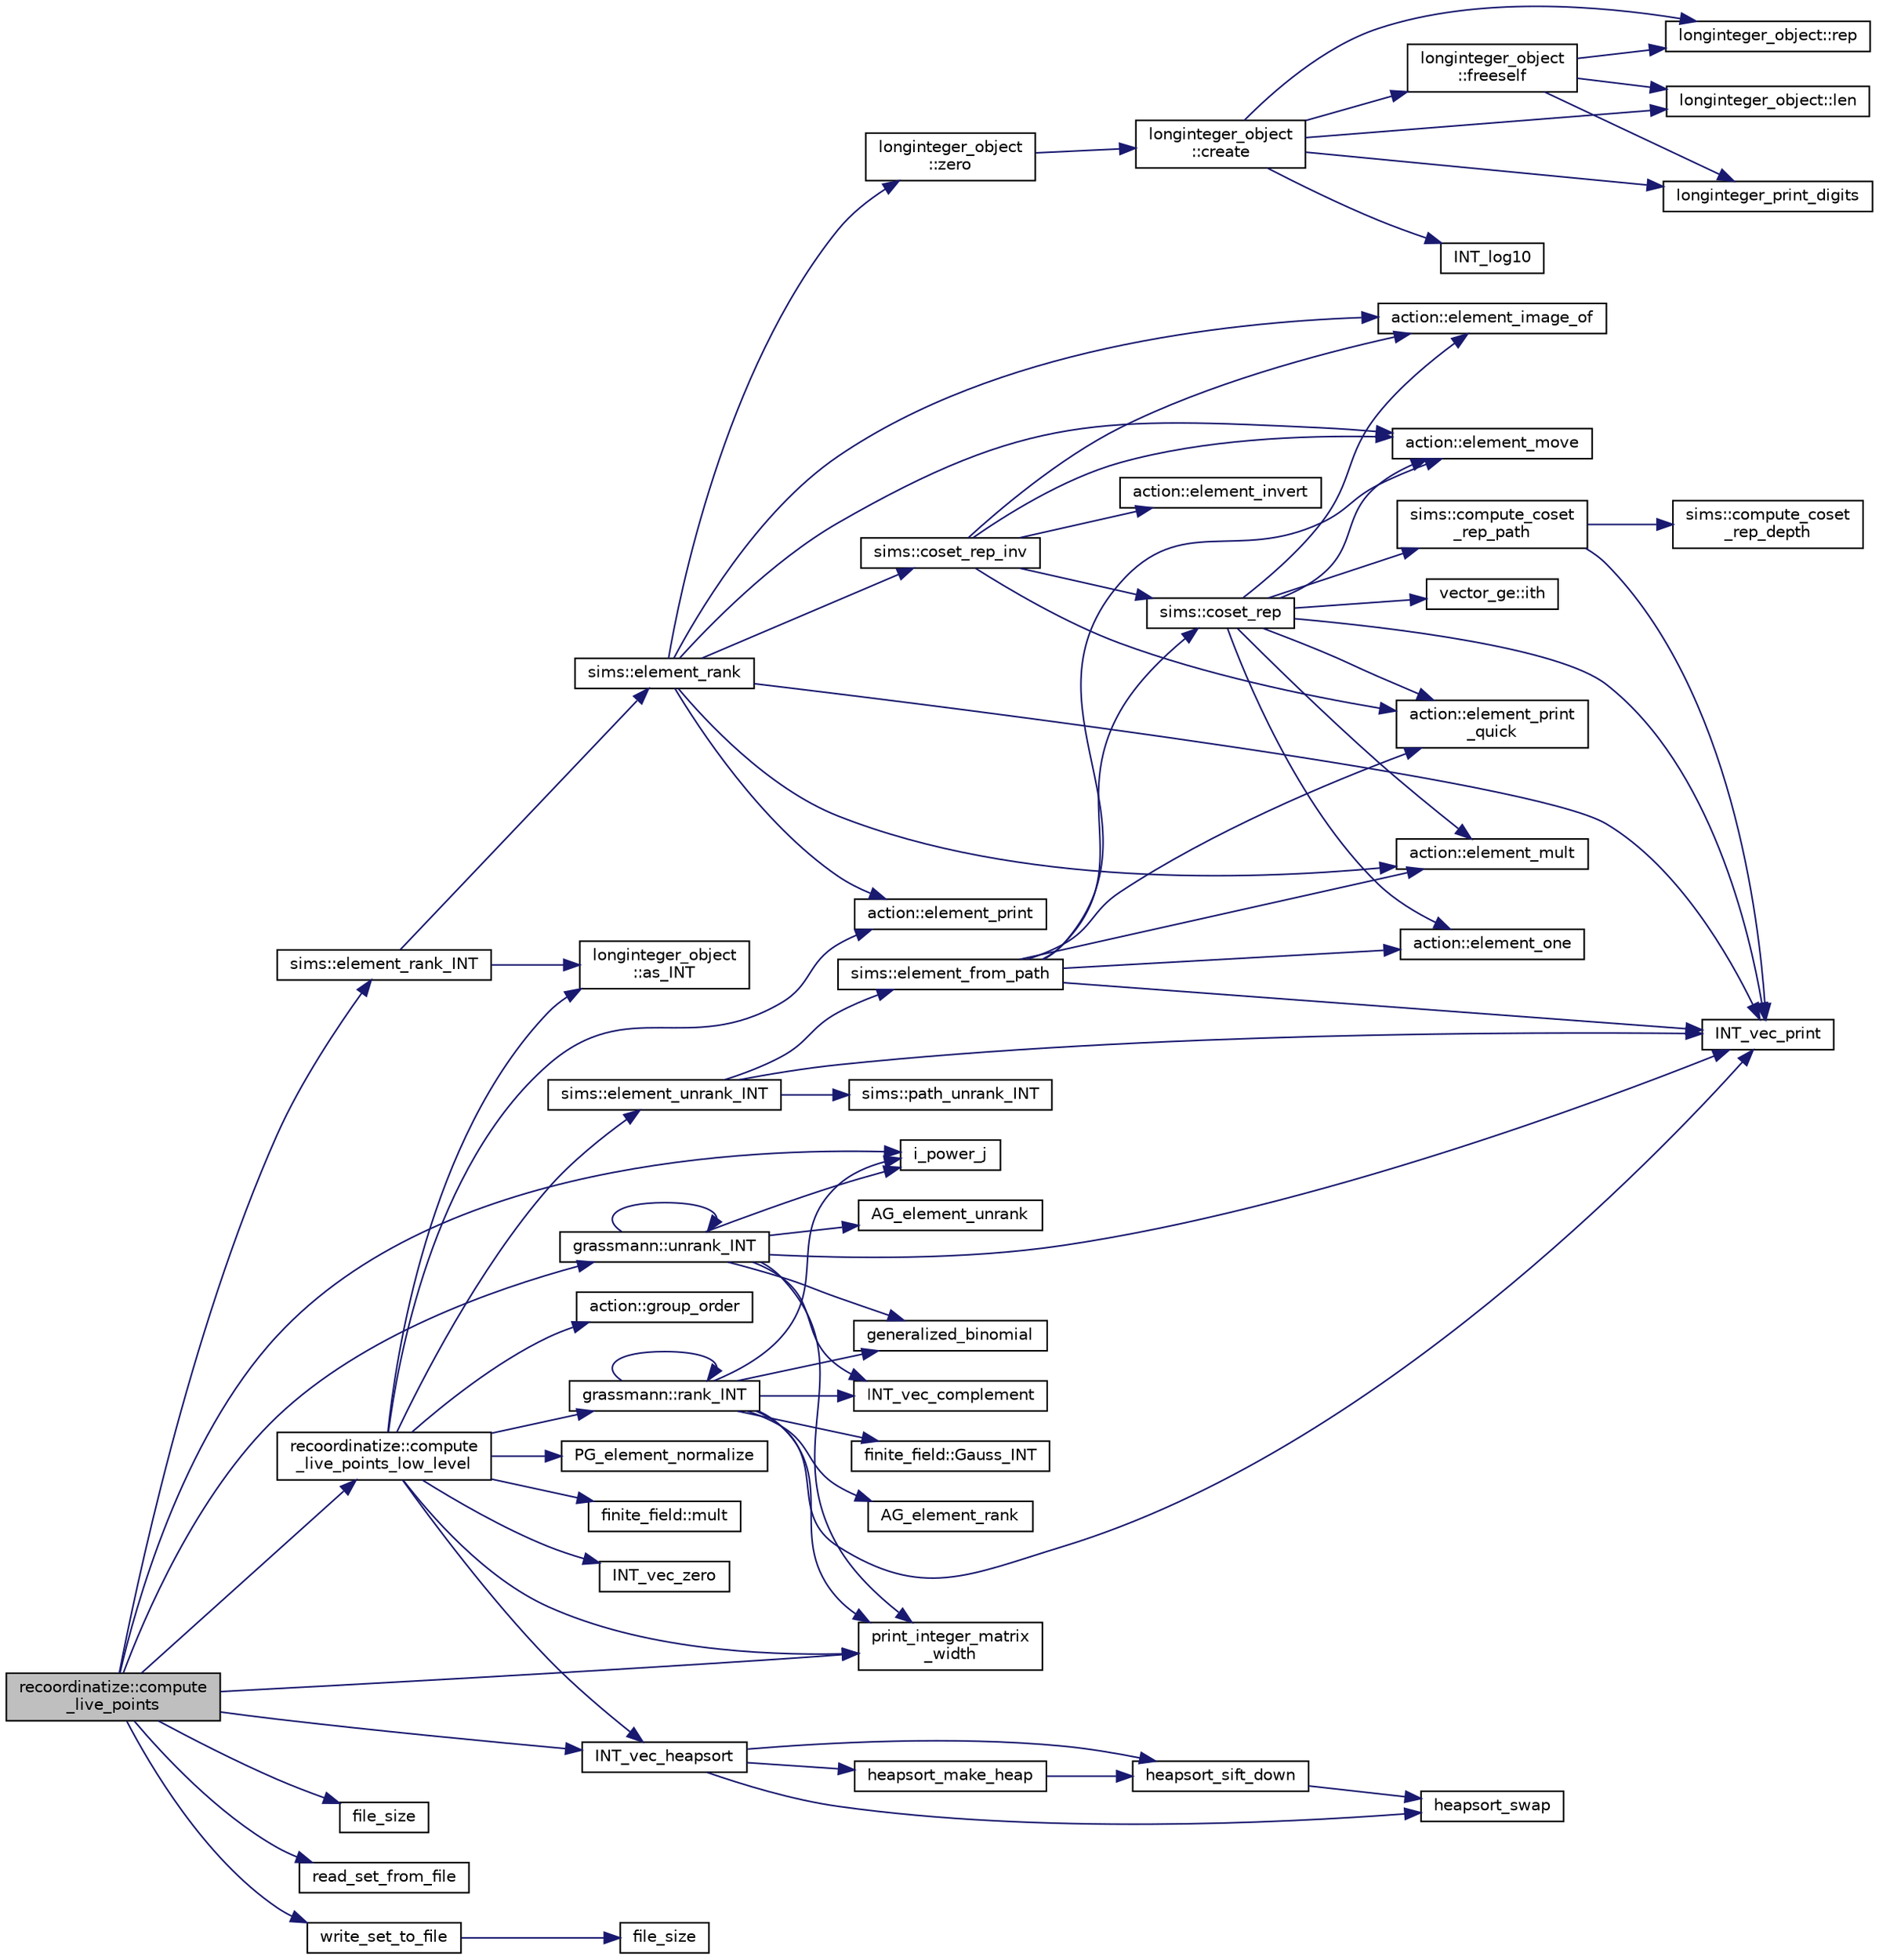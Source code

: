 digraph "recoordinatize::compute_live_points"
{
  edge [fontname="Helvetica",fontsize="10",labelfontname="Helvetica",labelfontsize="10"];
  node [fontname="Helvetica",fontsize="10",shape=record];
  rankdir="LR";
  Node7 [label="recoordinatize::compute\l_live_points",height=0.2,width=0.4,color="black", fillcolor="grey75", style="filled", fontcolor="black"];
  Node7 -> Node8 [color="midnightblue",fontsize="10",style="solid",fontname="Helvetica"];
  Node8 [label="i_power_j",height=0.2,width=0.4,color="black", fillcolor="white", style="filled",URL="$de/dc5/algebra__and__number__theory_8h.html#a39b321523e8957d701618bb5cac542b5"];
  Node7 -> Node9 [color="midnightblue",fontsize="10",style="solid",fontname="Helvetica"];
  Node9 [label="file_size",height=0.2,width=0.4,color="black", fillcolor="white", style="filled",URL="$df/dbf/sajeeb_8_c.html#a5c37cf5785204b6e9adf647dc14d0e50"];
  Node7 -> Node10 [color="midnightblue",fontsize="10",style="solid",fontname="Helvetica"];
  Node10 [label="read_set_from_file",height=0.2,width=0.4,color="black", fillcolor="white", style="filled",URL="$df/dbf/sajeeb_8_c.html#a5de87b15d6633e4d4c78b22051fc8968"];
  Node7 -> Node11 [color="midnightblue",fontsize="10",style="solid",fontname="Helvetica"];
  Node11 [label="recoordinatize::compute\l_live_points_low_level",height=0.2,width=0.4,color="black", fillcolor="white", style="filled",URL="$d3/d3c/classrecoordinatize.html#ac87da537e6ac771351b530475278253e"];
  Node11 -> Node12 [color="midnightblue",fontsize="10",style="solid",fontname="Helvetica"];
  Node12 [label="action::group_order",height=0.2,width=0.4,color="black", fillcolor="white", style="filled",URL="$d2/d86/classaction.html#ad1f69adb27041311d2e7be96e39388d4"];
  Node11 -> Node13 [color="midnightblue",fontsize="10",style="solid",fontname="Helvetica"];
  Node13 [label="longinteger_object\l::as_INT",height=0.2,width=0.4,color="black", fillcolor="white", style="filled",URL="$dd/d7e/classlonginteger__object.html#afb992d4679a6741acc63c8bcba27971e"];
  Node11 -> Node14 [color="midnightblue",fontsize="10",style="solid",fontname="Helvetica"];
  Node14 [label="sims::element_unrank_INT",height=0.2,width=0.4,color="black", fillcolor="white", style="filled",URL="$d9/df3/classsims.html#a435d84bb7bf7292f14593b2a4344151f"];
  Node14 -> Node15 [color="midnightblue",fontsize="10",style="solid",fontname="Helvetica"];
  Node15 [label="sims::path_unrank_INT",height=0.2,width=0.4,color="black", fillcolor="white", style="filled",URL="$d9/df3/classsims.html#a8ae2ffa971c2aac809d83c18e4e91926"];
  Node14 -> Node16 [color="midnightblue",fontsize="10",style="solid",fontname="Helvetica"];
  Node16 [label="INT_vec_print",height=0.2,width=0.4,color="black", fillcolor="white", style="filled",URL="$df/dbf/sajeeb_8_c.html#a79a5901af0b47dd0d694109543c027fe"];
  Node14 -> Node17 [color="midnightblue",fontsize="10",style="solid",fontname="Helvetica"];
  Node17 [label="sims::element_from_path",height=0.2,width=0.4,color="black", fillcolor="white", style="filled",URL="$d9/df3/classsims.html#a4a9bc25b1b8e61ba34d6d3d9f9fb8ab8"];
  Node17 -> Node16 [color="midnightblue",fontsize="10",style="solid",fontname="Helvetica"];
  Node17 -> Node18 [color="midnightblue",fontsize="10",style="solid",fontname="Helvetica"];
  Node18 [label="action::element_one",height=0.2,width=0.4,color="black", fillcolor="white", style="filled",URL="$d2/d86/classaction.html#a780a105daf04d6d1fe7e2f63b3c88e3b"];
  Node17 -> Node19 [color="midnightblue",fontsize="10",style="solid",fontname="Helvetica"];
  Node19 [label="sims::coset_rep",height=0.2,width=0.4,color="black", fillcolor="white", style="filled",URL="$d9/df3/classsims.html#a3d669dba4d005cd2399388f27f44cd04"];
  Node19 -> Node20 [color="midnightblue",fontsize="10",style="solid",fontname="Helvetica"];
  Node20 [label="sims::compute_coset\l_rep_path",height=0.2,width=0.4,color="black", fillcolor="white", style="filled",URL="$d9/df3/classsims.html#a22a53a24eb86dcfe54cb3588776a4d96"];
  Node20 -> Node21 [color="midnightblue",fontsize="10",style="solid",fontname="Helvetica"];
  Node21 [label="sims::compute_coset\l_rep_depth",height=0.2,width=0.4,color="black", fillcolor="white", style="filled",URL="$d9/df3/classsims.html#abfeb782bd253f1df5253486afb120f6f"];
  Node20 -> Node16 [color="midnightblue",fontsize="10",style="solid",fontname="Helvetica"];
  Node19 -> Node16 [color="midnightblue",fontsize="10",style="solid",fontname="Helvetica"];
  Node19 -> Node18 [color="midnightblue",fontsize="10",style="solid",fontname="Helvetica"];
  Node19 -> Node22 [color="midnightblue",fontsize="10",style="solid",fontname="Helvetica"];
  Node22 [label="vector_ge::ith",height=0.2,width=0.4,color="black", fillcolor="white", style="filled",URL="$d4/d6e/classvector__ge.html#a1ff002e8b746a9beb119d57dcd4a15ff"];
  Node19 -> Node23 [color="midnightblue",fontsize="10",style="solid",fontname="Helvetica"];
  Node23 [label="action::element_print\l_quick",height=0.2,width=0.4,color="black", fillcolor="white", style="filled",URL="$d2/d86/classaction.html#a4844680cf6750396f76494a28655265b"];
  Node19 -> Node24 [color="midnightblue",fontsize="10",style="solid",fontname="Helvetica"];
  Node24 [label="action::element_mult",height=0.2,width=0.4,color="black", fillcolor="white", style="filled",URL="$d2/d86/classaction.html#ae9e36b2cae1f0f7bd7144097fa9a34b3"];
  Node19 -> Node25 [color="midnightblue",fontsize="10",style="solid",fontname="Helvetica"];
  Node25 [label="action::element_move",height=0.2,width=0.4,color="black", fillcolor="white", style="filled",URL="$d2/d86/classaction.html#a550947491bbb534d3d7951f50198a874"];
  Node19 -> Node26 [color="midnightblue",fontsize="10",style="solid",fontname="Helvetica"];
  Node26 [label="action::element_image_of",height=0.2,width=0.4,color="black", fillcolor="white", style="filled",URL="$d2/d86/classaction.html#ae09559d4537a048fc860f8a74a31393d"];
  Node17 -> Node23 [color="midnightblue",fontsize="10",style="solid",fontname="Helvetica"];
  Node17 -> Node24 [color="midnightblue",fontsize="10",style="solid",fontname="Helvetica"];
  Node17 -> Node25 [color="midnightblue",fontsize="10",style="solid",fontname="Helvetica"];
  Node11 -> Node27 [color="midnightblue",fontsize="10",style="solid",fontname="Helvetica"];
  Node27 [label="PG_element_normalize",height=0.2,width=0.4,color="black", fillcolor="white", style="filled",URL="$d4/d67/geometry_8h.html#a5a4c3c1158bad6bab0d786c616bd0996"];
  Node11 -> Node28 [color="midnightblue",fontsize="10",style="solid",fontname="Helvetica"];
  Node28 [label="action::element_print",height=0.2,width=0.4,color="black", fillcolor="white", style="filled",URL="$d2/d86/classaction.html#ae38c3ef3c1125213733d63c6fc3c40cd"];
  Node11 -> Node29 [color="midnightblue",fontsize="10",style="solid",fontname="Helvetica"];
  Node29 [label="finite_field::mult",height=0.2,width=0.4,color="black", fillcolor="white", style="filled",URL="$df/d5a/classfinite__field.html#a24fb5917aa6d4d656fd855b7f44a13b0"];
  Node11 -> Node30 [color="midnightblue",fontsize="10",style="solid",fontname="Helvetica"];
  Node30 [label="print_integer_matrix\l_width",height=0.2,width=0.4,color="black", fillcolor="white", style="filled",URL="$d5/db4/io__and__os_8h.html#aa78f3e73fc2179251bd15adbcc31573f"];
  Node11 -> Node31 [color="midnightblue",fontsize="10",style="solid",fontname="Helvetica"];
  Node31 [label="INT_vec_zero",height=0.2,width=0.4,color="black", fillcolor="white", style="filled",URL="$df/dbf/sajeeb_8_c.html#aa8c9c7977203577026080f546fe4980f"];
  Node11 -> Node32 [color="midnightblue",fontsize="10",style="solid",fontname="Helvetica"];
  Node32 [label="grassmann::rank_INT",height=0.2,width=0.4,color="black", fillcolor="white", style="filled",URL="$df/d02/classgrassmann.html#a1fa95ce7ecebd48b04c7a0dc75491184"];
  Node32 -> Node30 [color="midnightblue",fontsize="10",style="solid",fontname="Helvetica"];
  Node32 -> Node33 [color="midnightblue",fontsize="10",style="solid",fontname="Helvetica"];
  Node33 [label="finite_field::Gauss_INT",height=0.2,width=0.4,color="black", fillcolor="white", style="filled",URL="$df/d5a/classfinite__field.html#adb676d2e80341b53751326e3a58beb11"];
  Node32 -> Node16 [color="midnightblue",fontsize="10",style="solid",fontname="Helvetica"];
  Node32 -> Node34 [color="midnightblue",fontsize="10",style="solid",fontname="Helvetica"];
  Node34 [label="INT_vec_complement",height=0.2,width=0.4,color="black", fillcolor="white", style="filled",URL="$d5/db4/io__and__os_8h.html#a2a0a724647575fcd3090c763985eb81a"];
  Node32 -> Node8 [color="midnightblue",fontsize="10",style="solid",fontname="Helvetica"];
  Node32 -> Node35 [color="midnightblue",fontsize="10",style="solid",fontname="Helvetica"];
  Node35 [label="generalized_binomial",height=0.2,width=0.4,color="black", fillcolor="white", style="filled",URL="$d2/d7c/combinatorics_8_c.html#a24762dc22e45175d18ec1ec1d2556ae8"];
  Node32 -> Node32 [color="midnightblue",fontsize="10",style="solid",fontname="Helvetica"];
  Node32 -> Node36 [color="midnightblue",fontsize="10",style="solid",fontname="Helvetica"];
  Node36 [label="AG_element_rank",height=0.2,width=0.4,color="black", fillcolor="white", style="filled",URL="$d4/d67/geometry_8h.html#ab2ac908d07dd8038fd996e26bdc75c17"];
  Node11 -> Node37 [color="midnightblue",fontsize="10",style="solid",fontname="Helvetica"];
  Node37 [label="INT_vec_heapsort",height=0.2,width=0.4,color="black", fillcolor="white", style="filled",URL="$d5/de2/foundations_2data__structures_2data__structures_8h.html#a3590ad9987f801fbfc94634300182f39"];
  Node37 -> Node38 [color="midnightblue",fontsize="10",style="solid",fontname="Helvetica"];
  Node38 [label="heapsort_make_heap",height=0.2,width=0.4,color="black", fillcolor="white", style="filled",URL="$d4/dd7/sorting_8_c.html#a42f24453d7d77eeb1338ebd1a13cfdbb"];
  Node38 -> Node39 [color="midnightblue",fontsize="10",style="solid",fontname="Helvetica"];
  Node39 [label="heapsort_sift_down",height=0.2,width=0.4,color="black", fillcolor="white", style="filled",URL="$d4/dd7/sorting_8_c.html#a65cbb1a6a3f01f511673705437ddc18b"];
  Node39 -> Node40 [color="midnightblue",fontsize="10",style="solid",fontname="Helvetica"];
  Node40 [label="heapsort_swap",height=0.2,width=0.4,color="black", fillcolor="white", style="filled",URL="$d4/dd7/sorting_8_c.html#a8f048362e6065297b19b6975bcbbfcc6"];
  Node37 -> Node40 [color="midnightblue",fontsize="10",style="solid",fontname="Helvetica"];
  Node37 -> Node39 [color="midnightblue",fontsize="10",style="solid",fontname="Helvetica"];
  Node7 -> Node41 [color="midnightblue",fontsize="10",style="solid",fontname="Helvetica"];
  Node41 [label="write_set_to_file",height=0.2,width=0.4,color="black", fillcolor="white", style="filled",URL="$d5/db4/io__and__os_8h.html#a3d2767f53fed9a2dacf580e0b2d4b961"];
  Node41 -> Node42 [color="midnightblue",fontsize="10",style="solid",fontname="Helvetica"];
  Node42 [label="file_size",height=0.2,width=0.4,color="black", fillcolor="white", style="filled",URL="$d4/d74/util_8_c.html#a5c37cf5785204b6e9adf647dc14d0e50"];
  Node7 -> Node37 [color="midnightblue",fontsize="10",style="solid",fontname="Helvetica"];
  Node7 -> Node43 [color="midnightblue",fontsize="10",style="solid",fontname="Helvetica"];
  Node43 [label="grassmann::unrank_INT",height=0.2,width=0.4,color="black", fillcolor="white", style="filled",URL="$df/d02/classgrassmann.html#a32079405b95a6da2ba1420567d762d64"];
  Node43 -> Node35 [color="midnightblue",fontsize="10",style="solid",fontname="Helvetica"];
  Node43 -> Node8 [color="midnightblue",fontsize="10",style="solid",fontname="Helvetica"];
  Node43 -> Node44 [color="midnightblue",fontsize="10",style="solid",fontname="Helvetica"];
  Node44 [label="AG_element_unrank",height=0.2,width=0.4,color="black", fillcolor="white", style="filled",URL="$d4/d67/geometry_8h.html#a4a33b86c87b2879b97cfa1327abe2885"];
  Node43 -> Node16 [color="midnightblue",fontsize="10",style="solid",fontname="Helvetica"];
  Node43 -> Node43 [color="midnightblue",fontsize="10",style="solid",fontname="Helvetica"];
  Node43 -> Node34 [color="midnightblue",fontsize="10",style="solid",fontname="Helvetica"];
  Node43 -> Node30 [color="midnightblue",fontsize="10",style="solid",fontname="Helvetica"];
  Node7 -> Node30 [color="midnightblue",fontsize="10",style="solid",fontname="Helvetica"];
  Node7 -> Node45 [color="midnightblue",fontsize="10",style="solid",fontname="Helvetica"];
  Node45 [label="sims::element_rank_INT",height=0.2,width=0.4,color="black", fillcolor="white", style="filled",URL="$d9/df3/classsims.html#a8ff29017c518c9ed459a7ea9eade2974"];
  Node45 -> Node46 [color="midnightblue",fontsize="10",style="solid",fontname="Helvetica"];
  Node46 [label="sims::element_rank",height=0.2,width=0.4,color="black", fillcolor="white", style="filled",URL="$d9/df3/classsims.html#a00fb332192d01becb17b6a059482fc8d"];
  Node46 -> Node25 [color="midnightblue",fontsize="10",style="solid",fontname="Helvetica"];
  Node46 -> Node47 [color="midnightblue",fontsize="10",style="solid",fontname="Helvetica"];
  Node47 [label="longinteger_object\l::zero",height=0.2,width=0.4,color="black", fillcolor="white", style="filled",URL="$dd/d7e/classlonginteger__object.html#a6cdf946c2eb5e3e71ffb534716fa8a86"];
  Node47 -> Node48 [color="midnightblue",fontsize="10",style="solid",fontname="Helvetica"];
  Node48 [label="longinteger_object\l::create",height=0.2,width=0.4,color="black", fillcolor="white", style="filled",URL="$dd/d7e/classlonginteger__object.html#a95d2eebc60849c3963a49298b1f498c2"];
  Node48 -> Node49 [color="midnightblue",fontsize="10",style="solid",fontname="Helvetica"];
  Node49 [label="longinteger_object\l::freeself",height=0.2,width=0.4,color="black", fillcolor="white", style="filled",URL="$dd/d7e/classlonginteger__object.html#a06450f8c4795d81da6d680830ef958a1"];
  Node49 -> Node50 [color="midnightblue",fontsize="10",style="solid",fontname="Helvetica"];
  Node50 [label="longinteger_print_digits",height=0.2,width=0.4,color="black", fillcolor="white", style="filled",URL="$de/dc5/algebra__and__number__theory_8h.html#ac2bac7b12f5b6440b8dad275cd7a157d"];
  Node49 -> Node51 [color="midnightblue",fontsize="10",style="solid",fontname="Helvetica"];
  Node51 [label="longinteger_object::rep",height=0.2,width=0.4,color="black", fillcolor="white", style="filled",URL="$dd/d7e/classlonginteger__object.html#a3ecaf12738cc721d281c416503f241e2"];
  Node49 -> Node52 [color="midnightblue",fontsize="10",style="solid",fontname="Helvetica"];
  Node52 [label="longinteger_object::len",height=0.2,width=0.4,color="black", fillcolor="white", style="filled",URL="$dd/d7e/classlonginteger__object.html#a0bfeae35be8a6fd44ed7f76413596ab1"];
  Node48 -> Node53 [color="midnightblue",fontsize="10",style="solid",fontname="Helvetica"];
  Node53 [label="INT_log10",height=0.2,width=0.4,color="black", fillcolor="white", style="filled",URL="$de/dc5/algebra__and__number__theory_8h.html#a98bc0a6c562370a355165d2538dac250"];
  Node48 -> Node50 [color="midnightblue",fontsize="10",style="solid",fontname="Helvetica"];
  Node48 -> Node51 [color="midnightblue",fontsize="10",style="solid",fontname="Helvetica"];
  Node48 -> Node52 [color="midnightblue",fontsize="10",style="solid",fontname="Helvetica"];
  Node46 -> Node26 [color="midnightblue",fontsize="10",style="solid",fontname="Helvetica"];
  Node46 -> Node16 [color="midnightblue",fontsize="10",style="solid",fontname="Helvetica"];
  Node46 -> Node28 [color="midnightblue",fontsize="10",style="solid",fontname="Helvetica"];
  Node46 -> Node54 [color="midnightblue",fontsize="10",style="solid",fontname="Helvetica"];
  Node54 [label="sims::coset_rep_inv",height=0.2,width=0.4,color="black", fillcolor="white", style="filled",URL="$d9/df3/classsims.html#a388f523d4ec997fce4e9ede924de99b9"];
  Node54 -> Node19 [color="midnightblue",fontsize="10",style="solid",fontname="Helvetica"];
  Node54 -> Node23 [color="midnightblue",fontsize="10",style="solid",fontname="Helvetica"];
  Node54 -> Node26 [color="midnightblue",fontsize="10",style="solid",fontname="Helvetica"];
  Node54 -> Node55 [color="midnightblue",fontsize="10",style="solid",fontname="Helvetica"];
  Node55 [label="action::element_invert",height=0.2,width=0.4,color="black", fillcolor="white", style="filled",URL="$d2/d86/classaction.html#aa4bd01e338497714586636751fcef436"];
  Node54 -> Node25 [color="midnightblue",fontsize="10",style="solid",fontname="Helvetica"];
  Node46 -> Node24 [color="midnightblue",fontsize="10",style="solid",fontname="Helvetica"];
  Node45 -> Node13 [color="midnightblue",fontsize="10",style="solid",fontname="Helvetica"];
}
